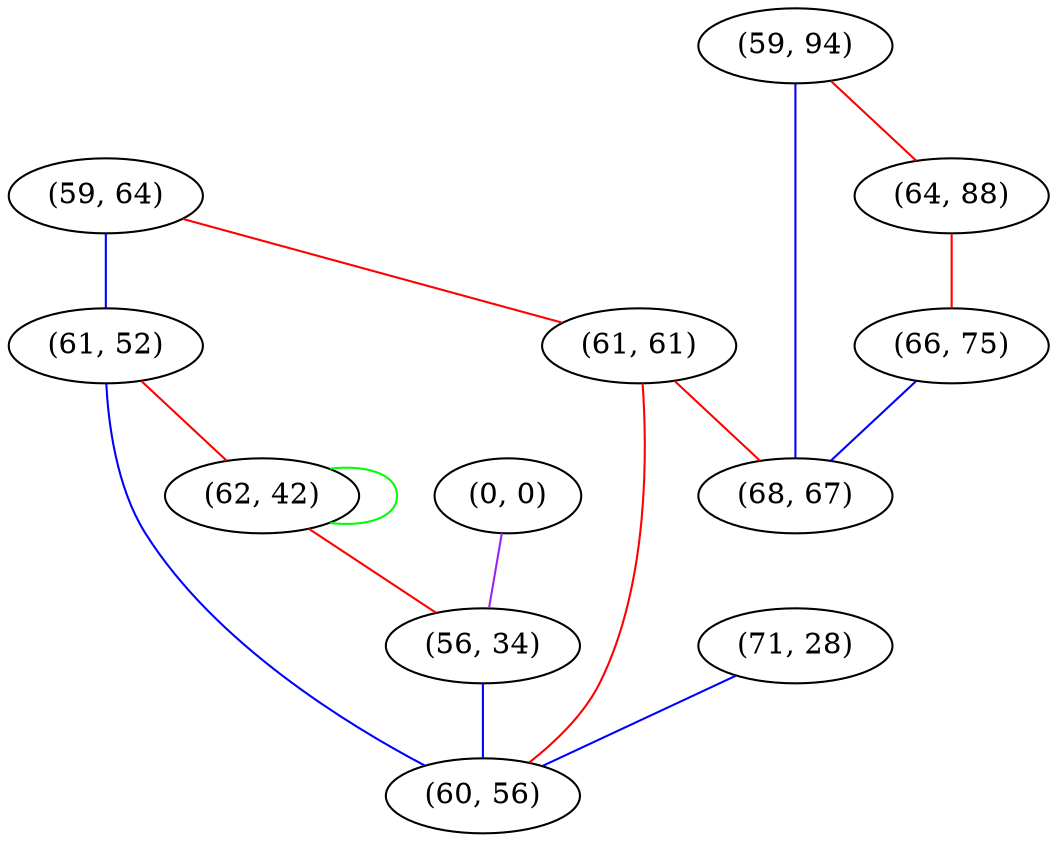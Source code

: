 graph "" {
"(59, 64)";
"(0, 0)";
"(61, 61)";
"(59, 94)";
"(61, 52)";
"(64, 88)";
"(66, 75)";
"(62, 42)";
"(56, 34)";
"(68, 67)";
"(71, 28)";
"(60, 56)";
"(59, 64)" -- "(61, 52)"  [color=blue, key=0, weight=3];
"(59, 64)" -- "(61, 61)"  [color=red, key=0, weight=1];
"(0, 0)" -- "(56, 34)"  [color=purple, key=0, weight=4];
"(61, 61)" -- "(68, 67)"  [color=red, key=0, weight=1];
"(61, 61)" -- "(60, 56)"  [color=red, key=0, weight=1];
"(59, 94)" -- "(64, 88)"  [color=red, key=0, weight=1];
"(59, 94)" -- "(68, 67)"  [color=blue, key=0, weight=3];
"(61, 52)" -- "(62, 42)"  [color=red, key=0, weight=1];
"(61, 52)" -- "(60, 56)"  [color=blue, key=0, weight=3];
"(64, 88)" -- "(66, 75)"  [color=red, key=0, weight=1];
"(66, 75)" -- "(68, 67)"  [color=blue, key=0, weight=3];
"(62, 42)" -- "(62, 42)"  [color=green, key=0, weight=2];
"(62, 42)" -- "(56, 34)"  [color=red, key=0, weight=1];
"(56, 34)" -- "(60, 56)"  [color=blue, key=0, weight=3];
"(71, 28)" -- "(60, 56)"  [color=blue, key=0, weight=3];
}
